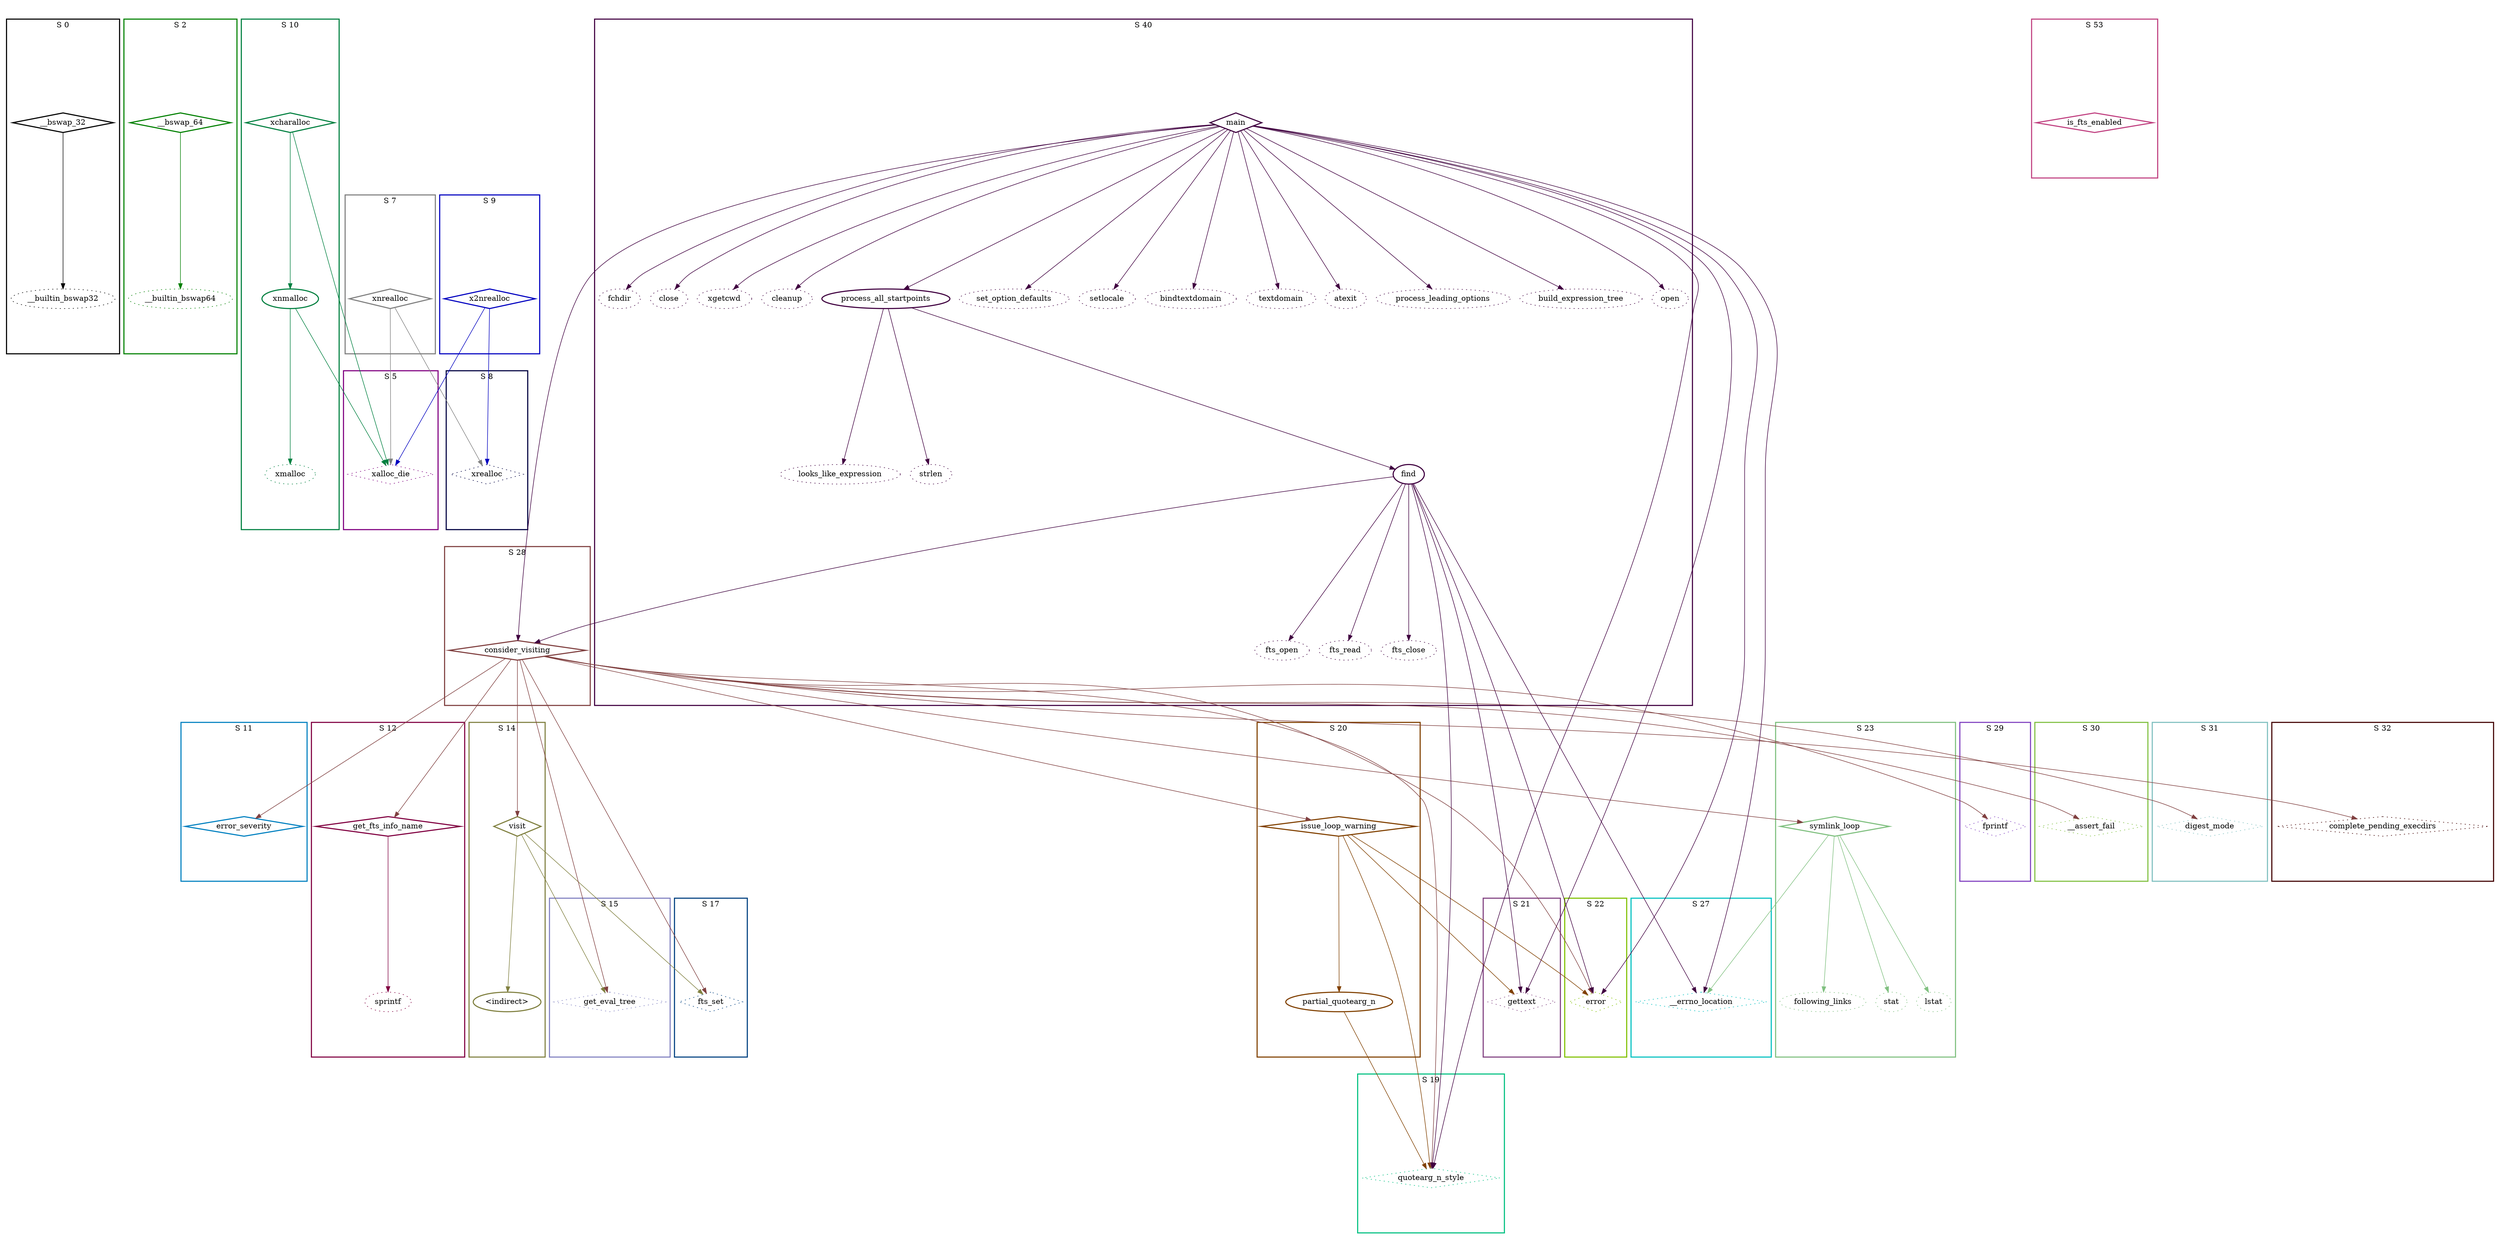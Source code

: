 digraph G {
  ratio=0.500000;
  "UV __bswap_32 (0)" [shape=diamond, label="__bswap_32", color="#000000",
                       style=bold];
  "UV __builtin_bswap32 (1)" [label="__builtin_bswap32", color="#000000",
                              style=dotted];
  "UV __bswap_64 (2)" [shape=diamond, label="__bswap_64", color="#008000",
                       style=bold];
  "UV __builtin_bswap64 (3)" [label="__builtin_bswap64", color="#008000",
                              style=dotted];
  "UV xnmalloc (4)" [label="xnmalloc", color="#008040", style=bold];
  "UV xalloc_die (5)" [shape=diamond, label="xalloc_die", color="#800080",
                       style=dotted];
  "UV xmalloc (6)" [label="xmalloc", color="#008040", style=dotted];
  "UV xnrealloc (7)" [shape=diamond, label="xnrealloc", color="#808080",
                      style=bold];
  "UV xrealloc (8)" [shape=diamond, label="xrealloc", color="#000040",
                     style=dotted];
  "UV x2nrealloc (9)" [shape=diamond, label="x2nrealloc", color="#0000C0",
                       style=bold];
  "UV xcharalloc (10)" [shape=diamond, label="xcharalloc", color="#008040",
                        style=bold];
  "UV error_severity (11)" [shape=diamond, label="error_severity",
                            color="#0080C0", style=bold];
  "UV get_fts_info_name (12)" [shape=diamond, label="get_fts_info_name",
                               color="#800040", style=bold];
  "UV sprintf (13)" [label="sprintf", color="#800040", style=dotted];
  "UV visit (14)" [shape=diamond, label="visit", color="#808040", style=bold];
  "UV get_eval_tree (15)" [shape=diamond, label="get_eval_tree",
                           color="#8080C0", style=dotted];
  "UV <indirect> (16)" [label="<indirect>", color="#808040", style=bold];
  "UV fts_set (17)" [shape=diamond, label="fts_set", color="#004080",
                     style=dotted];
  "UV partial_quotearg_n (18)" [label="partial_quotearg_n", color="#804000",
                                style=bold];
  "UV quotearg_n_style (19)" [shape=diamond, label="quotearg_n_style",
                              color="#00C080", style=dotted];
  "UV issue_loop_warning (20)" [shape=diamond, label="issue_loop_warning",
                                color="#804000", style=bold];
  "UV gettext (21)" [shape=diamond, label="gettext", color="#804080",
                     style=dotted];
  "UV error (22)" [shape=diamond, label="error", color="#80C000",
                   style=dotted];
  "UV symlink_loop (23)" [shape=diamond, label="symlink_loop",
                          color="#80C080", style=bold];
  "UV following_links (24)" [label="following_links", color="#80C080",
                             style=dotted];
  "UV stat (25)" [label="stat", color="#80C080", style=dotted];
  "UV lstat (26)" [label="lstat", color="#80C080", style=dotted];
  "UV __errno_location (27)" [shape=diamond, label="__errno_location",
                              color="#00C0C0", style=dotted];
  "UV consider_visiting (28)" [shape=diamond, label="consider_visiting",
                               color="#804040", style=bold];
  "UV fprintf (29)" [shape=diamond, label="fprintf", color="#8040C0",
                     style=dotted];
  "UV __assert_fail (30)" [shape=diamond, label="__assert_fail",
                           color="#80C040", style=dotted];
  "UV digest_mode (31)" [shape=diamond, label="digest_mode", color="#80C0C0",
                         style=dotted];
  "UV complete_pending_execdirs (32)" [shape=diamond,
                                       label="complete_pending_execdirs",
                                       color="#400000", style=dotted];
  "UV find (33)" [label="find", color="#400040", style=bold];
  "UV fts_open (34)" [label="fts_open", color="#400040", style=dotted];
  "UV fts_read (35)" [label="fts_read", color="#400040", style=dotted];
  "UV fts_close (36)" [label="fts_close", color="#400040", style=dotted];
  "UV process_all_startpoints (37)" [label="process_all_startpoints",
                                     color="#400040", style=bold];
  "UV looks_like_expression (38)" [label="looks_like_expression",
                                   color="#400040", style=dotted];
  "UV strlen (39)" [label="strlen", color="#400040", style=dotted];
  "UV main (40)" [shape=diamond, label="main", color="#400040", style=bold];
  "UV set_option_defaults (41)" [label="set_option_defaults",
                                 color="#400040", style=dotted];
  "UV setlocale (42)" [label="setlocale", color="#400040", style=dotted];
  "UV bindtextdomain (43)" [label="bindtextdomain", color="#400040",
                            style=dotted];
  "UV textdomain (44)" [label="textdomain", color="#400040", style=dotted];
  "UV atexit (45)" [label="atexit", color="#400040", style=dotted];
  "UV process_leading_options (46)" [label="process_leading_options",
                                     color="#400040", style=dotted];
  "UV build_expression_tree (47)" [label="build_expression_tree",
                                   color="#400040", style=dotted];
  "UV open (48)" [label="open", color="#400040", style=dotted];
  "UV fchdir (49)" [label="fchdir", color="#400040", style=dotted];
  "UV close (50)" [label="close", color="#400040", style=dotted];
  "UV xgetcwd (51)" [label="xgetcwd", color="#400040", style=dotted];
  "UV cleanup (52)" [label="cleanup", color="#400040", style=dotted];
  "UV is_fts_enabled (53)" [shape=diamond, label="is_fts_enabled",
                            color="#C04080", style=bold];
  
  subgraph cluster_27 { label="S 27";
    color="#00C0C0";
    style=bold;
    "UV __errno_location (27)"; };
  subgraph cluster_40 { label="S 40";
    color="#400040";
    style=bold;
    "UV cleanup (52)";"UV xgetcwd (51)";"UV close (50)";"UV fchdir (49)";"UV open (48)";"UV build_expression_tree (47)";"UV process_leading_options (46)";"UV atexit (45)";"UV textdomain (44)";"UV bindtextdomain (43)";"UV setlocale (42)";"UV set_option_defaults (41)";"UV main (40)";"UV strlen (39)";"UV looks_like_expression (38)";"UV process_all_startpoints (37)";"UV fts_close (36)";"UV fts_read (35)";"UV fts_open (34)";"UV find (33)"; };
  subgraph cluster_28 { label="S 28";
    color="#804040";
    style=bold;
    "UV consider_visiting (28)"; };
  subgraph cluster_29 { label="S 29";
    color="#8040C0";
    style=bold;
    "UV fprintf (29)"; };
  subgraph cluster_0 { label="S 0";
    color="#000000";
    style=bold;
    "UV __builtin_bswap32 (1)";"UV __bswap_32 (0)"; };
  subgraph cluster_10 { label="S 10";
    color="#008040";
    style=bold;
    "UV xcharalloc (10)";"UV xmalloc (6)";"UV xnmalloc (4)"; };
  subgraph cluster_2 { label="S 2";
    color="#008000";
    style=bold;
    "UV __builtin_bswap64 (3)";"UV __bswap_64 (2)"; };
  subgraph cluster_11 { label="S 11";
    color="#0080C0";
    style=bold;
    "UV error_severity (11)"; };
  subgraph cluster_12 { label="S 12";
    color="#800040";
    style=bold;
    "UV sprintf (13)";"UV get_fts_info_name (12)"; };
  subgraph cluster_53 { label="S 53";
    color="#C04080";
    style=bold;
    "UV is_fts_enabled (53)"; };
  subgraph cluster_20 { label="S 20";
    color="#804000";
    style=bold;
    "UV issue_loop_warning (20)";"UV partial_quotearg_n (18)"; };
  subgraph cluster_5 { label="S 5";
    color="#800080";
    style=bold;
    "UV xalloc_die (5)"; };
  subgraph cluster_14 { label="S 14";
    color="#808040";
    style=bold;
    "UV <indirect> (16)";"UV visit (14)"; };
  subgraph cluster_21 { label="S 21";
    color="#804080";
    style=bold;
    "UV gettext (21)"; };
  subgraph cluster_15 { label="S 15";
    color="#8080C0";
    style=bold;
    "UV get_eval_tree (15)"; };
  subgraph cluster_22 { label="S 22";
    color="#80C000";
    style=bold;
    "UV error (22)"; };
  subgraph cluster_7 { label="S 7";
    color="#808080";
    style=bold;
    "UV xnrealloc (7)"; };
  subgraph cluster_23 { label="S 23";
    color="#80C080";
    style=bold;
    "UV lstat (26)";"UV stat (25)";"UV following_links (24)";"UV symlink_loop (23)"; };
  subgraph cluster_17 { label="S 17";
    color="#004080";
    style=bold;
    "UV fts_set (17)"; };
  subgraph cluster_8 { label="S 8";
    color="#000040";
    style=bold;
    "UV xrealloc (8)"; };
  subgraph cluster_30 { label="S 30";
    color="#80C040";
    style=bold;
    "UV __assert_fail (30)"; };
  subgraph cluster_9 { label="S 9";
    color="#0000C0";
    style=bold;
    "UV x2nrealloc (9)"; };
  subgraph cluster_31 { label="S 31";
    color="#80C0C0";
    style=bold;
    "UV digest_mode (31)"; };
  subgraph cluster_19 { label="S 19";
    color="#00C080";
    style=bold;
    "UV quotearg_n_style (19)"; };
  subgraph cluster_32 { label="S 32";
    color="#400000";
    style=bold;
    "UV complete_pending_execdirs (32)"; };
  
  "UV __bswap_32 (0)" -> "UV __builtin_bswap32 (1)" [color="#000000"];
  "UV __bswap_64 (2)" -> "UV __builtin_bswap64 (3)" [color="#008000"];
  "UV xnmalloc (4)" -> "UV xalloc_die (5)" [color="#008040"];
  "UV xnmalloc (4)" -> "UV xmalloc (6)" [color="#008040"];
  "UV xnrealloc (7)" -> "UV xalloc_die (5)" [color="#808080"];
  "UV xnrealloc (7)" -> "UV xrealloc (8)" [color="#808080"];
  "UV x2nrealloc (9)" -> "UV xalloc_die (5)" [color="#0000C0"];
  "UV x2nrealloc (9)" -> "UV xrealloc (8)" [color="#0000C0"];
  "UV xcharalloc (10)" -> "UV xnmalloc (4)" [color="#008040"];
  "UV xcharalloc (10)" -> "UV xalloc_die (5)" [color="#008040"];
  "UV get_fts_info_name (12)" -> "UV sprintf (13)" [color="#800040"];
  "UV visit (14)" -> "UV get_eval_tree (15)" [color="#808040"];
  "UV visit (14)" -> "UV <indirect> (16)" [color="#808040"];
  "UV visit (14)" -> "UV fts_set (17)" [color="#808040"];
  "UV partial_quotearg_n (18)" -> "UV quotearg_n_style (19)" [color="#804000"];
  "UV issue_loop_warning (20)" -> "UV partial_quotearg_n (18)" [color="#804000"];
  "UV issue_loop_warning (20)" -> "UV quotearg_n_style (19)" [color="#804000"];
  "UV issue_loop_warning (20)" -> "UV gettext (21)" [color="#804000"];
  "UV issue_loop_warning (20)" -> "UV error (22)" [color="#804000"];
  "UV symlink_loop (23)" -> "UV following_links (24)" [color="#80C080"];
  "UV symlink_loop (23)" -> "UV stat (25)" [color="#80C080"];
  "UV symlink_loop (23)" -> "UV lstat (26)" [color="#80C080"];
  "UV symlink_loop (23)" -> "UV __errno_location (27)" [color="#80C080"];
  "UV consider_visiting (28)" -> "UV error_severity (11)" [color="#804040"];
  "UV consider_visiting (28)" -> "UV get_fts_info_name (12)" [color="#804040"];
  "UV consider_visiting (28)" -> "UV visit (14)" [color="#804040"];
  "UV consider_visiting (28)" -> "UV get_eval_tree (15)" [color="#804040"];
  "UV consider_visiting (28)" -> "UV fts_set (17)" [color="#804040"];
  "UV consider_visiting (28)" -> "UV quotearg_n_style (19)" [color="#804040"];
  "UV consider_visiting (28)" -> "UV issue_loop_warning (20)" [color="#804040"];
  "UV consider_visiting (28)" -> "UV error (22)" [color="#804040"];
  "UV consider_visiting (28)" -> "UV symlink_loop (23)" [color="#804040"];
  "UV consider_visiting (28)" -> "UV fprintf (29)" [color="#804040"];
  "UV consider_visiting (28)" -> "UV __assert_fail (30)" [color="#804040"];
  "UV consider_visiting (28)" -> "UV digest_mode (31)" [color="#804040"];
  "UV consider_visiting (28)" -> "UV complete_pending_execdirs (32)" [
  color="#804040"];
  "UV find (33)" -> "UV quotearg_n_style (19)" [color="#400040"];
  "UV find (33)" -> "UV gettext (21)" [color="#400040"];
  "UV find (33)" -> "UV error (22)" [color="#400040"];
  "UV find (33)" -> "UV __errno_location (27)" [color="#400040"];
  "UV find (33)" -> "UV consider_visiting (28)" [color="#400040"];
  "UV find (33)" -> "UV fts_open (34)" [color="#400040"];
  "UV find (33)" -> "UV fts_read (35)" [color="#400040"];
  "UV find (33)" -> "UV fts_close (36)" [color="#400040"];
  "UV process_all_startpoints (37)" -> "UV find (33)" [color="#400040"];
  "UV process_all_startpoints (37)" -> "UV looks_like_expression (38)" [
  color="#400040"];
  "UV process_all_startpoints (37)" -> "UV strlen (39)" [color="#400040"];
  "UV main (40)" -> "UV quotearg_n_style (19)" [color="#400040"];
  "UV main (40)" -> "UV gettext (21)" [color="#400040"];
  "UV main (40)" -> "UV error (22)" [color="#400040"];
  "UV main (40)" -> "UV __errno_location (27)" [color="#400040"];
  "UV main (40)" -> "UV consider_visiting (28)" [color="#400040"];
  "UV main (40)" -> "UV process_all_startpoints (37)" [color="#400040"];
  "UV main (40)" -> "UV set_option_defaults (41)" [color="#400040"];
  "UV main (40)" -> "UV setlocale (42)" [color="#400040"];
  "UV main (40)" -> "UV bindtextdomain (43)" [color="#400040"];
  "UV main (40)" -> "UV textdomain (44)" [color="#400040"];
  "UV main (40)" -> "UV atexit (45)" [color="#400040"];
  "UV main (40)" -> "UV process_leading_options (46)" [color="#400040"];
  "UV main (40)" -> "UV build_expression_tree (47)" [color="#400040"];
  "UV main (40)" -> "UV open (48)" [color="#400040"];
  "UV main (40)" -> "UV fchdir (49)" [color="#400040"];
  "UV main (40)" -> "UV close (50)" [color="#400040"];
  "UV main (40)" -> "UV xgetcwd (51)" [color="#400040"];
  "UV main (40)" -> "UV cleanup (52)" [color="#400040"];
  
  }